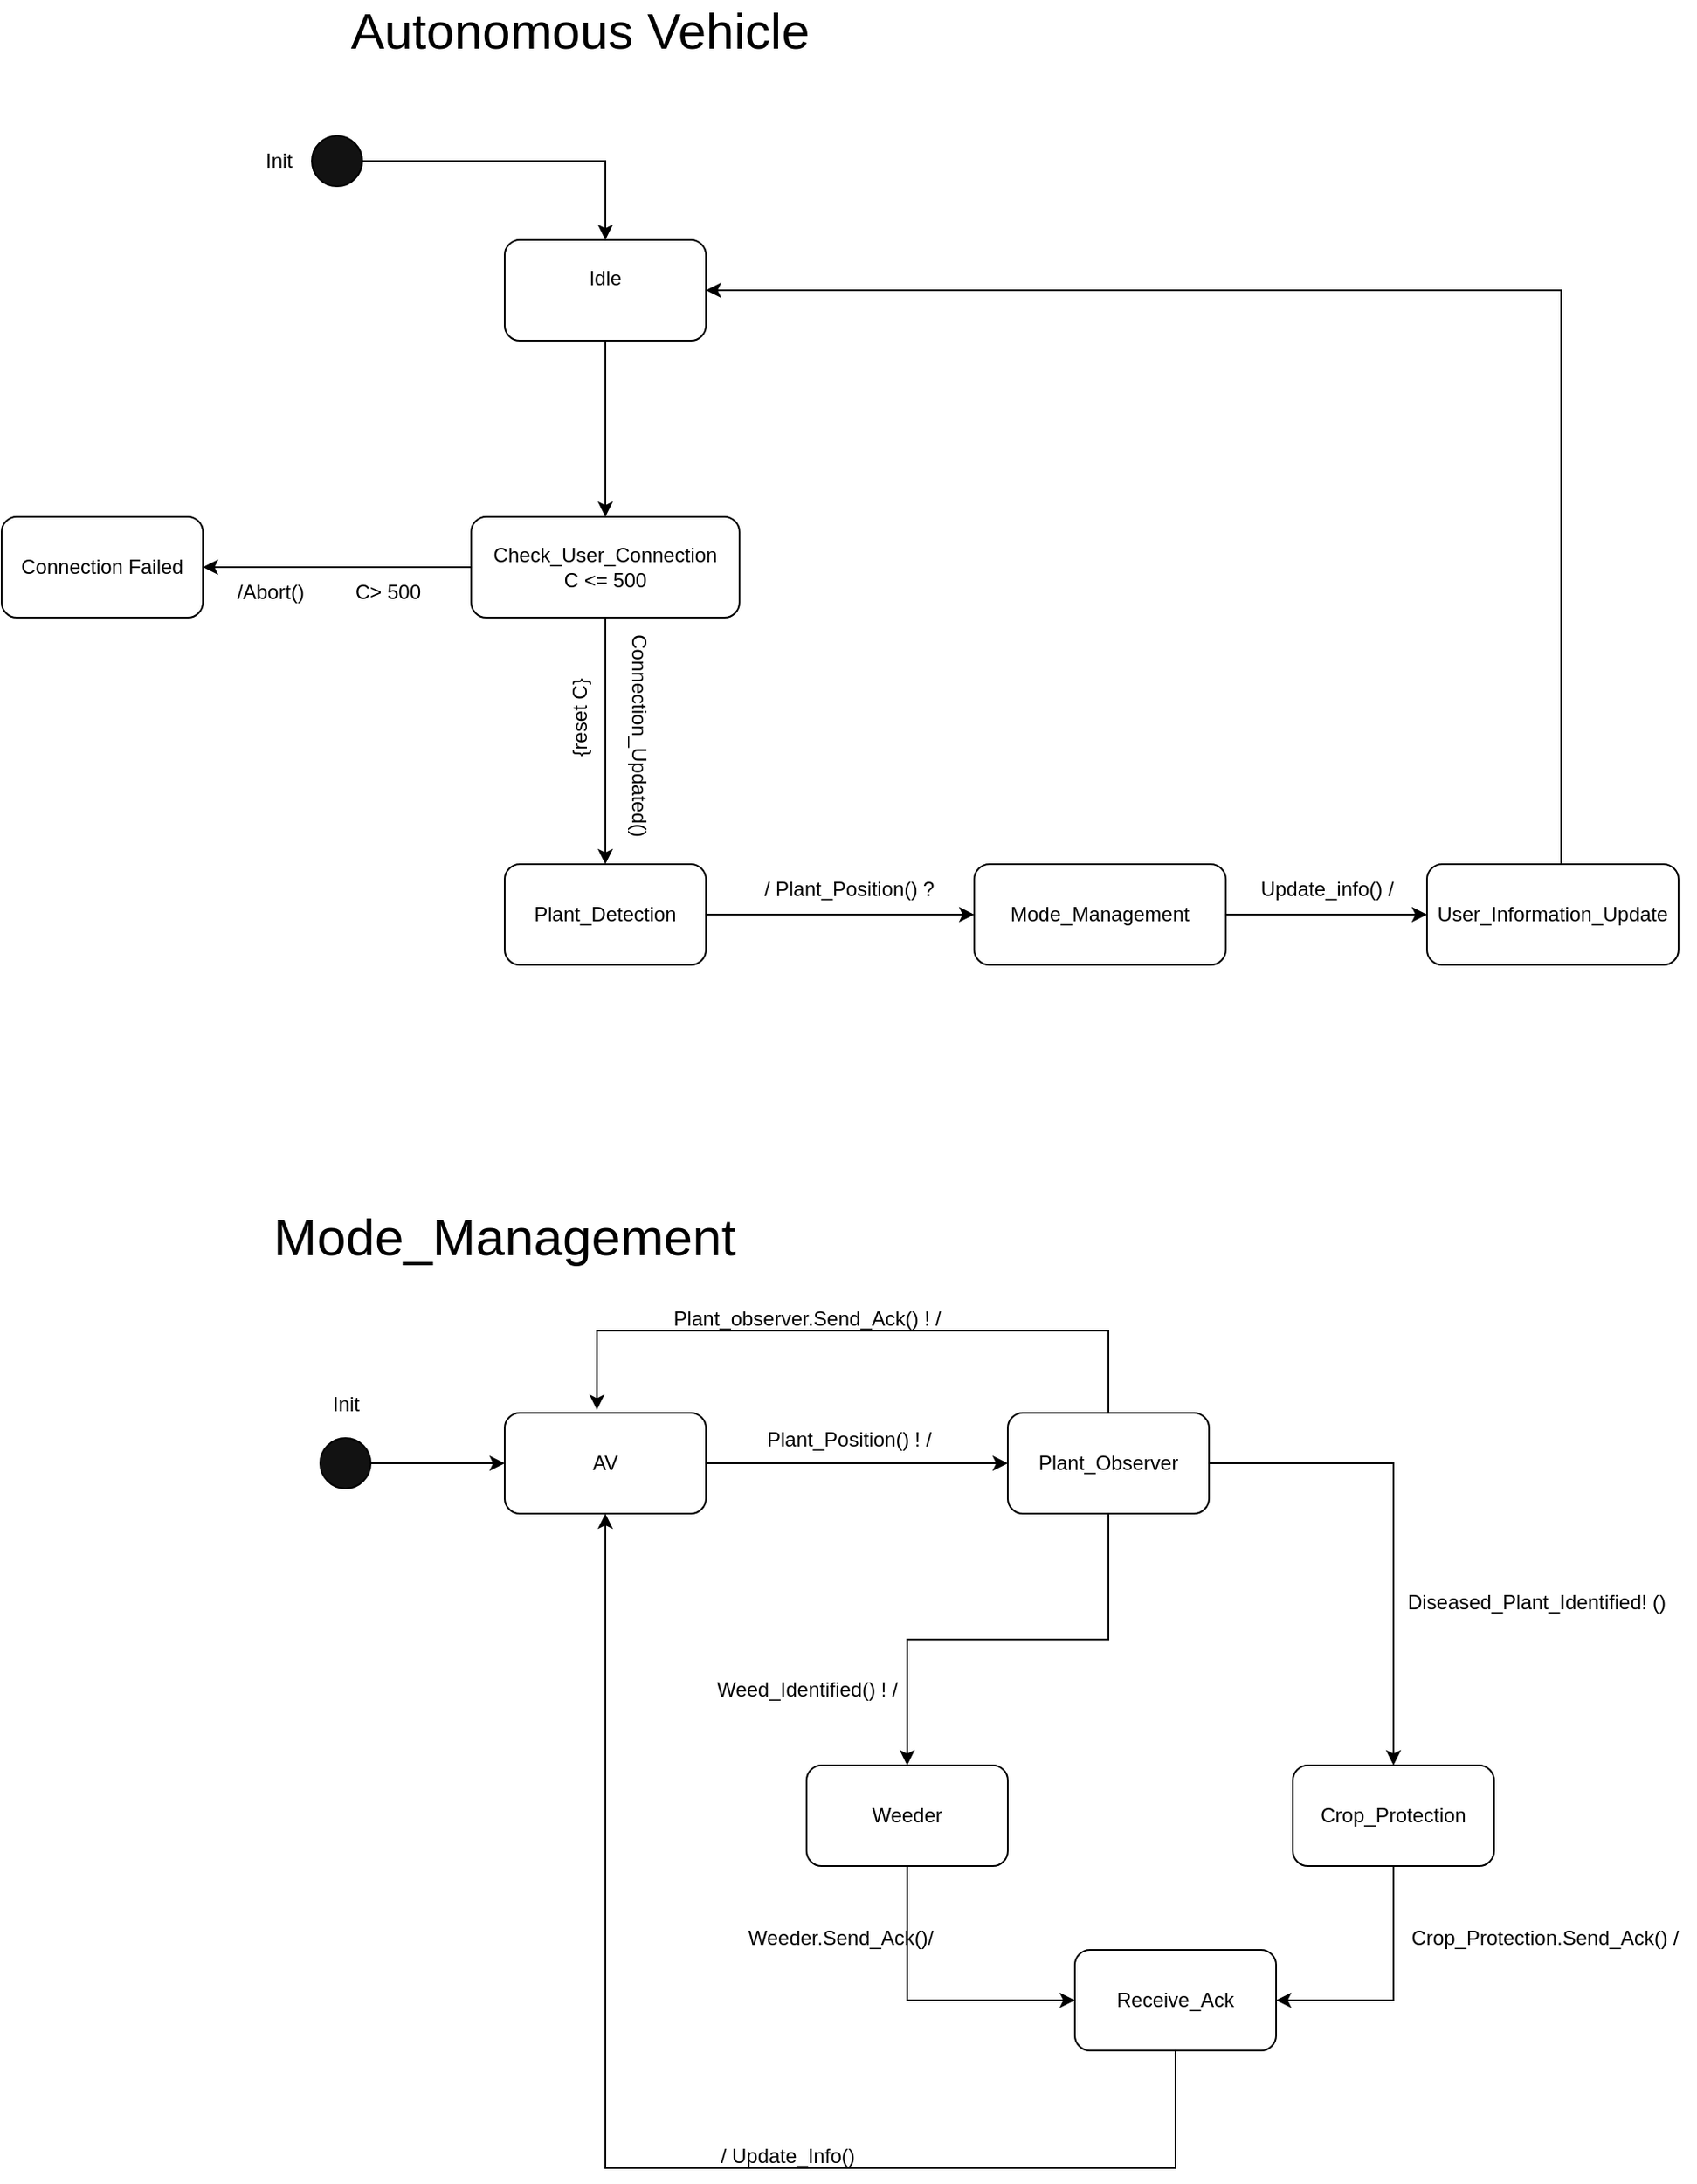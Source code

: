 <mxfile version="21.5.0" type="device">
  <diagram name="Page-1" id="TRc2A4nGIRnEcF_crbLT">
    <mxGraphModel dx="1900" dy="617" grid="1" gridSize="10" guides="1" tooltips="1" connect="1" arrows="1" fold="1" page="1" pageScale="1" pageWidth="850" pageHeight="1100" math="0" shadow="0">
      <root>
        <mxCell id="0" />
        <mxCell id="1" parent="0" />
        <mxCell id="EvznsGrwns7zW4yEI_tT-1" value="Idle&lt;br&gt;&amp;nbsp;" style="rounded=1;whiteSpace=wrap;html=1;" vertex="1" parent="1">
          <mxGeometry x="100" y="160" width="120" height="60" as="geometry" />
        </mxCell>
        <mxCell id="EvznsGrwns7zW4yEI_tT-2" value="Autonomous Vehicle" style="text;html=1;strokeColor=none;fillColor=none;align=center;verticalAlign=middle;whiteSpace=wrap;rounded=0;fontSize=30;" vertex="1" parent="1">
          <mxGeometry x="-20" y="20" width="330" height="30" as="geometry" />
        </mxCell>
        <mxCell id="EvznsGrwns7zW4yEI_tT-9" style="edgeStyle=orthogonalEdgeStyle;rounded=0;orthogonalLoop=1;jettySize=auto;html=1;entryX=0;entryY=0.5;entryDx=0;entryDy=0;" edge="1" parent="1" source="EvznsGrwns7zW4yEI_tT-3" target="EvznsGrwns7zW4yEI_tT-4">
          <mxGeometry relative="1" as="geometry" />
        </mxCell>
        <mxCell id="EvznsGrwns7zW4yEI_tT-3" value="Plant_Detection" style="rounded=1;whiteSpace=wrap;html=1;" vertex="1" parent="1">
          <mxGeometry x="100" y="532" width="120" height="60" as="geometry" />
        </mxCell>
        <mxCell id="EvznsGrwns7zW4yEI_tT-11" style="edgeStyle=orthogonalEdgeStyle;rounded=0;orthogonalLoop=1;jettySize=auto;html=1;entryX=0;entryY=0.5;entryDx=0;entryDy=0;" edge="1" parent="1" source="EvznsGrwns7zW4yEI_tT-4" target="EvznsGrwns7zW4yEI_tT-5">
          <mxGeometry relative="1" as="geometry" />
        </mxCell>
        <mxCell id="EvznsGrwns7zW4yEI_tT-4" value="Mode_Management" style="rounded=1;whiteSpace=wrap;html=1;" vertex="1" parent="1">
          <mxGeometry x="380" y="532" width="150" height="60" as="geometry" />
        </mxCell>
        <mxCell id="EvznsGrwns7zW4yEI_tT-57" style="edgeStyle=orthogonalEdgeStyle;rounded=0;orthogonalLoop=1;jettySize=auto;html=1;entryX=1;entryY=0.5;entryDx=0;entryDy=0;" edge="1" parent="1" source="EvznsGrwns7zW4yEI_tT-5" target="EvznsGrwns7zW4yEI_tT-1">
          <mxGeometry relative="1" as="geometry">
            <Array as="points">
              <mxPoint x="730" y="190" />
            </Array>
          </mxGeometry>
        </mxCell>
        <mxCell id="EvznsGrwns7zW4yEI_tT-5" value="User_Information_Update" style="rounded=1;whiteSpace=wrap;html=1;" vertex="1" parent="1">
          <mxGeometry x="650" y="532" width="150" height="60" as="geometry" />
        </mxCell>
        <mxCell id="EvznsGrwns7zW4yEI_tT-10" value="/ Plant_Position() ?" style="text;html=1;align=center;verticalAlign=middle;resizable=0;points=[];autosize=1;strokeColor=none;fillColor=none;" vertex="1" parent="1">
          <mxGeometry x="245" y="532" width="120" height="30" as="geometry" />
        </mxCell>
        <mxCell id="EvznsGrwns7zW4yEI_tT-17" value="Mode_Management" style="text;html=1;strokeColor=none;fillColor=none;align=center;verticalAlign=middle;whiteSpace=wrap;rounded=0;fontSize=31;" vertex="1" parent="1">
          <mxGeometry x="70" y="739" width="60" height="30" as="geometry" />
        </mxCell>
        <mxCell id="EvznsGrwns7zW4yEI_tT-20" style="edgeStyle=orthogonalEdgeStyle;rounded=0;orthogonalLoop=1;jettySize=auto;html=1;entryX=0;entryY=0.5;entryDx=0;entryDy=0;" edge="1" parent="1" source="EvznsGrwns7zW4yEI_tT-18" target="EvznsGrwns7zW4yEI_tT-19">
          <mxGeometry relative="1" as="geometry" />
        </mxCell>
        <mxCell id="EvznsGrwns7zW4yEI_tT-18" value="AV" style="rounded=1;whiteSpace=wrap;html=1;" vertex="1" parent="1">
          <mxGeometry x="100" y="859" width="120" height="60" as="geometry" />
        </mxCell>
        <mxCell id="EvznsGrwns7zW4yEI_tT-23" style="edgeStyle=orthogonalEdgeStyle;rounded=0;orthogonalLoop=1;jettySize=auto;html=1;entryX=0.5;entryY=0;entryDx=0;entryDy=0;" edge="1" parent="1" source="EvznsGrwns7zW4yEI_tT-19" target="EvznsGrwns7zW4yEI_tT-22">
          <mxGeometry relative="1" as="geometry" />
        </mxCell>
        <mxCell id="EvznsGrwns7zW4yEI_tT-26" style="edgeStyle=orthogonalEdgeStyle;rounded=0;orthogonalLoop=1;jettySize=auto;html=1;" edge="1" parent="1" source="EvznsGrwns7zW4yEI_tT-19" target="EvznsGrwns7zW4yEI_tT-25">
          <mxGeometry relative="1" as="geometry" />
        </mxCell>
        <mxCell id="EvznsGrwns7zW4yEI_tT-58" style="edgeStyle=orthogonalEdgeStyle;rounded=0;orthogonalLoop=1;jettySize=auto;html=1;entryX=0.458;entryY=-0.031;entryDx=0;entryDy=0;entryPerimeter=0;" edge="1" parent="1" source="EvznsGrwns7zW4yEI_tT-19" target="EvznsGrwns7zW4yEI_tT-18">
          <mxGeometry relative="1" as="geometry">
            <Array as="points">
              <mxPoint x="460" y="810" />
              <mxPoint x="155" y="810" />
            </Array>
          </mxGeometry>
        </mxCell>
        <mxCell id="EvznsGrwns7zW4yEI_tT-19" value="Plant_Observer" style="rounded=1;whiteSpace=wrap;html=1;" vertex="1" parent="1">
          <mxGeometry x="400" y="859" width="120" height="60" as="geometry" />
        </mxCell>
        <mxCell id="EvznsGrwns7zW4yEI_tT-21" value="Plant_Position() ! /" style="text;html=1;align=center;verticalAlign=middle;resizable=0;points=[];autosize=1;strokeColor=none;fillColor=none;" vertex="1" parent="1">
          <mxGeometry x="245" y="860" width="120" height="30" as="geometry" />
        </mxCell>
        <mxCell id="EvznsGrwns7zW4yEI_tT-38" style="edgeStyle=orthogonalEdgeStyle;rounded=0;orthogonalLoop=1;jettySize=auto;html=1;entryX=0;entryY=0.5;entryDx=0;entryDy=0;exitX=0.5;exitY=1;exitDx=0;exitDy=0;" edge="1" parent="1" source="EvznsGrwns7zW4yEI_tT-22" target="EvznsGrwns7zW4yEI_tT-37">
          <mxGeometry relative="1" as="geometry" />
        </mxCell>
        <mxCell id="EvznsGrwns7zW4yEI_tT-22" value="Weeder" style="rounded=1;whiteSpace=wrap;html=1;" vertex="1" parent="1">
          <mxGeometry x="280" y="1069" width="120" height="60" as="geometry" />
        </mxCell>
        <mxCell id="EvznsGrwns7zW4yEI_tT-24" value="Weed_Identified() ! /" style="text;html=1;align=center;verticalAlign=middle;resizable=0;points=[];autosize=1;strokeColor=none;fillColor=none;" vertex="1" parent="1">
          <mxGeometry x="215" y="1009" width="130" height="30" as="geometry" />
        </mxCell>
        <mxCell id="EvznsGrwns7zW4yEI_tT-40" style="edgeStyle=orthogonalEdgeStyle;rounded=0;orthogonalLoop=1;jettySize=auto;html=1;entryX=1;entryY=0.5;entryDx=0;entryDy=0;exitX=0.5;exitY=1;exitDx=0;exitDy=0;" edge="1" parent="1" source="EvznsGrwns7zW4yEI_tT-25" target="EvznsGrwns7zW4yEI_tT-37">
          <mxGeometry relative="1" as="geometry" />
        </mxCell>
        <mxCell id="EvznsGrwns7zW4yEI_tT-25" value="Crop_Protection" style="rounded=1;whiteSpace=wrap;html=1;" vertex="1" parent="1">
          <mxGeometry x="570" y="1069" width="120" height="60" as="geometry" />
        </mxCell>
        <mxCell id="EvznsGrwns7zW4yEI_tT-27" value="Diseased_Plant_Identified! ()" style="text;html=1;align=center;verticalAlign=middle;resizable=0;points=[];autosize=1;strokeColor=none;fillColor=none;" vertex="1" parent="1">
          <mxGeometry x="625" y="957" width="180" height="30" as="geometry" />
        </mxCell>
        <mxCell id="EvznsGrwns7zW4yEI_tT-31" style="edgeStyle=orthogonalEdgeStyle;rounded=0;orthogonalLoop=1;jettySize=auto;html=1;entryX=0.5;entryY=0;entryDx=0;entryDy=0;" edge="1" parent="1" source="EvznsGrwns7zW4yEI_tT-28" target="EvznsGrwns7zW4yEI_tT-1">
          <mxGeometry relative="1" as="geometry" />
        </mxCell>
        <mxCell id="EvznsGrwns7zW4yEI_tT-28" value="" style="ellipse;whiteSpace=wrap;html=1;aspect=fixed;fillColor=#121212;" vertex="1" parent="1">
          <mxGeometry x="-15" y="98" width="30" height="30" as="geometry" />
        </mxCell>
        <mxCell id="EvznsGrwns7zW4yEI_tT-30" style="edgeStyle=orthogonalEdgeStyle;rounded=0;orthogonalLoop=1;jettySize=auto;html=1;entryX=0;entryY=0.5;entryDx=0;entryDy=0;" edge="1" parent="1" source="EvznsGrwns7zW4yEI_tT-29" target="EvznsGrwns7zW4yEI_tT-18">
          <mxGeometry relative="1" as="geometry" />
        </mxCell>
        <mxCell id="EvznsGrwns7zW4yEI_tT-29" value="" style="ellipse;whiteSpace=wrap;html=1;aspect=fixed;fillColor=#121212;" vertex="1" parent="1">
          <mxGeometry x="-10" y="874" width="30" height="30" as="geometry" />
        </mxCell>
        <mxCell id="EvznsGrwns7zW4yEI_tT-32" value="Init" style="text;html=1;align=center;verticalAlign=middle;resizable=0;points=[];autosize=1;strokeColor=none;fillColor=none;" vertex="1" parent="1">
          <mxGeometry x="-55" y="98" width="40" height="30" as="geometry" />
        </mxCell>
        <mxCell id="EvznsGrwns7zW4yEI_tT-33" value="Init" style="text;html=1;align=center;verticalAlign=middle;resizable=0;points=[];autosize=1;strokeColor=none;fillColor=none;" vertex="1" parent="1">
          <mxGeometry x="-15" y="839" width="40" height="30" as="geometry" />
        </mxCell>
        <mxCell id="EvznsGrwns7zW4yEI_tT-43" style="edgeStyle=orthogonalEdgeStyle;rounded=0;orthogonalLoop=1;jettySize=auto;html=1;entryX=0.5;entryY=1;entryDx=0;entryDy=0;" edge="1" parent="1" source="EvznsGrwns7zW4yEI_tT-37" target="EvznsGrwns7zW4yEI_tT-18">
          <mxGeometry relative="1" as="geometry">
            <Array as="points">
              <mxPoint x="500" y="1309" />
              <mxPoint x="160" y="1309" />
            </Array>
          </mxGeometry>
        </mxCell>
        <mxCell id="EvznsGrwns7zW4yEI_tT-37" value="Receive_Ack" style="rounded=1;whiteSpace=wrap;html=1;" vertex="1" parent="1">
          <mxGeometry x="440" y="1179" width="120" height="60" as="geometry" />
        </mxCell>
        <mxCell id="EvznsGrwns7zW4yEI_tT-39" value="Weeder.Send_Ack()/" style="text;html=1;align=center;verticalAlign=middle;resizable=0;points=[];autosize=1;strokeColor=none;fillColor=none;" vertex="1" parent="1">
          <mxGeometry x="235" y="1157" width="130" height="30" as="geometry" />
        </mxCell>
        <mxCell id="EvznsGrwns7zW4yEI_tT-41" value="Crop_Protection.Send_Ack() /" style="text;html=1;align=center;verticalAlign=middle;resizable=0;points=[];autosize=1;strokeColor=none;fillColor=none;" vertex="1" parent="1">
          <mxGeometry x="630" y="1157" width="180" height="30" as="geometry" />
        </mxCell>
        <mxCell id="EvznsGrwns7zW4yEI_tT-44" value="/ Update_Info()&amp;nbsp;" style="text;html=1;align=center;verticalAlign=middle;resizable=0;points=[];autosize=1;strokeColor=none;fillColor=none;" vertex="1" parent="1">
          <mxGeometry x="215" y="1287" width="110" height="30" as="geometry" />
        </mxCell>
        <mxCell id="EvznsGrwns7zW4yEI_tT-45" value="Update_info() /" style="text;html=1;align=center;verticalAlign=middle;resizable=0;points=[];autosize=1;strokeColor=none;fillColor=none;" vertex="1" parent="1">
          <mxGeometry x="540" y="532" width="100" height="30" as="geometry" />
        </mxCell>
        <mxCell id="EvznsGrwns7zW4yEI_tT-52" style="edgeStyle=orthogonalEdgeStyle;rounded=0;orthogonalLoop=1;jettySize=auto;html=1;entryX=1;entryY=0.5;entryDx=0;entryDy=0;" edge="1" parent="1" source="EvznsGrwns7zW4yEI_tT-48" target="EvznsGrwns7zW4yEI_tT-51">
          <mxGeometry relative="1" as="geometry" />
        </mxCell>
        <mxCell id="EvznsGrwns7zW4yEI_tT-48" value="Check_User_Connection&lt;br&gt;C &amp;lt;= 500" style="rounded=1;whiteSpace=wrap;html=1;" vertex="1" parent="1">
          <mxGeometry x="80" y="325" width="160" height="60" as="geometry" />
        </mxCell>
        <mxCell id="EvznsGrwns7zW4yEI_tT-49" value="" style="endArrow=classic;html=1;rounded=0;exitX=0.5;exitY=1;exitDx=0;exitDy=0;entryX=0.5;entryY=0;entryDx=0;entryDy=0;" edge="1" parent="1" source="EvznsGrwns7zW4yEI_tT-1" target="EvznsGrwns7zW4yEI_tT-48">
          <mxGeometry width="50" height="50" relative="1" as="geometry">
            <mxPoint x="400" y="300" as="sourcePoint" />
            <mxPoint x="450" y="250" as="targetPoint" />
          </mxGeometry>
        </mxCell>
        <mxCell id="EvznsGrwns7zW4yEI_tT-50" value="" style="endArrow=classic;html=1;rounded=0;exitX=0.5;exitY=1;exitDx=0;exitDy=0;entryX=0.5;entryY=0;entryDx=0;entryDy=0;" edge="1" parent="1" source="EvznsGrwns7zW4yEI_tT-48" target="EvznsGrwns7zW4yEI_tT-3">
          <mxGeometry width="50" height="50" relative="1" as="geometry">
            <mxPoint x="400" y="300" as="sourcePoint" />
            <mxPoint x="450" y="250" as="targetPoint" />
          </mxGeometry>
        </mxCell>
        <mxCell id="EvznsGrwns7zW4yEI_tT-51" value="Connection Failed" style="rounded=1;whiteSpace=wrap;html=1;" vertex="1" parent="1">
          <mxGeometry x="-200" y="325" width="120" height="60" as="geometry" />
        </mxCell>
        <mxCell id="EvznsGrwns7zW4yEI_tT-53" value="C&amp;gt; 500" style="text;html=1;align=center;verticalAlign=middle;resizable=0;points=[];autosize=1;strokeColor=none;fillColor=none;" vertex="1" parent="1">
          <mxGeometry y="355" width="60" height="30" as="geometry" />
        </mxCell>
        <mxCell id="EvznsGrwns7zW4yEI_tT-54" value="/Abort()" style="text;html=1;align=center;verticalAlign=middle;resizable=0;points=[];autosize=1;strokeColor=none;fillColor=none;" vertex="1" parent="1">
          <mxGeometry x="-70" y="355" width="60" height="30" as="geometry" />
        </mxCell>
        <mxCell id="EvznsGrwns7zW4yEI_tT-55" value="{reset C}" style="text;html=1;align=center;verticalAlign=middle;resizable=0;points=[];autosize=1;strokeColor=none;fillColor=none;rotation=270;" vertex="1" parent="1">
          <mxGeometry x="110" y="430" width="70" height="30" as="geometry" />
        </mxCell>
        <mxCell id="EvznsGrwns7zW4yEI_tT-56" value="Connection_Updated()" style="text;html=1;align=center;verticalAlign=middle;resizable=0;points=[];autosize=1;strokeColor=none;fillColor=none;rotation=90;" vertex="1" parent="1">
          <mxGeometry x="110" y="440" width="140" height="30" as="geometry" />
        </mxCell>
        <mxCell id="EvznsGrwns7zW4yEI_tT-59" value="Plant_observer.Send_Ack() ! /" style="text;html=1;align=center;verticalAlign=middle;resizable=0;points=[];autosize=1;strokeColor=none;fillColor=none;" vertex="1" parent="1">
          <mxGeometry x="190" y="788" width="180" height="30" as="geometry" />
        </mxCell>
      </root>
    </mxGraphModel>
  </diagram>
</mxfile>
